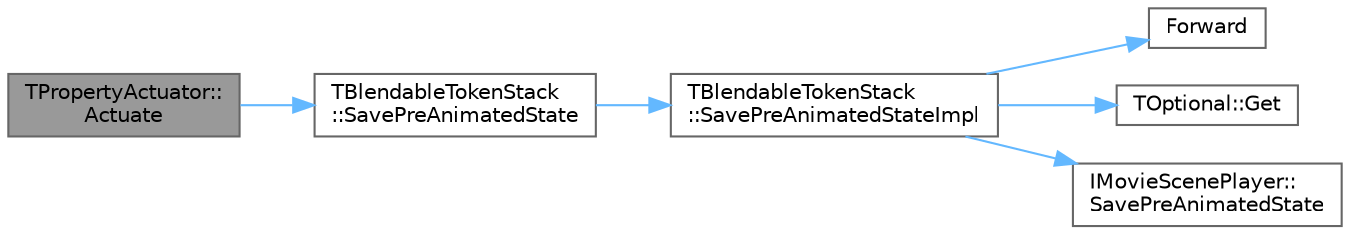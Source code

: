 digraph "TPropertyActuator::Actuate"
{
 // INTERACTIVE_SVG=YES
 // LATEX_PDF_SIZE
  bgcolor="transparent";
  edge [fontname=Helvetica,fontsize=10,labelfontname=Helvetica,labelfontsize=10];
  node [fontname=Helvetica,fontsize=10,shape=box,height=0.2,width=0.4];
  rankdir="LR";
  Node1 [id="Node000001",label="TPropertyActuator::\lActuate",height=0.2,width=0.4,color="gray40", fillcolor="grey60", style="filled", fontcolor="black",tooltip=" "];
  Node1 -> Node2 [id="edge1_Node000001_Node000002",color="steelblue1",style="solid",tooltip=" "];
  Node2 [id="Node000002",label="TBlendableTokenStack\l::SavePreAnimatedState",height=0.2,width=0.4,color="grey40", fillcolor="white", style="filled",URL="$dd/d62/structTBlendableTokenStack.html#a3e0e57d982c4ae65dd1b1dfb6288a206",tooltip="Helper function for saving pre-animated state for all entites that want RestoreState and relate to th..."];
  Node2 -> Node3 [id="edge2_Node000002_Node000003",color="steelblue1",style="solid",tooltip=" "];
  Node3 [id="Node000003",label="TBlendableTokenStack\l::SavePreAnimatedStateImpl",height=0.2,width=0.4,color="grey40", fillcolor="white", style="filled",URL="$dd/d62/structTBlendableTokenStack.html#a943c9ee3dec6f8d2f4ca88a4b22d94d2",tooltip=" "];
  Node3 -> Node4 [id="edge3_Node000003_Node000004",color="steelblue1",style="solid",tooltip=" "];
  Node4 [id="Node000004",label="Forward",height=0.2,width=0.4,color="grey40", fillcolor="white", style="filled",URL="$d4/d24/UnrealTemplate_8h.html#a68f280c1d561a8899a1e9e3ea8405d00",tooltip="Forward will cast a reference to an rvalue reference."];
  Node3 -> Node5 [id="edge4_Node000003_Node000005",color="steelblue1",style="solid",tooltip=" "];
  Node5 [id="Node000005",label="TOptional::Get",height=0.2,width=0.4,color="grey40", fillcolor="white", style="filled",URL="$d7/d70/structTOptional.html#ae27729b271e4444e0ea817c19e367411",tooltip=" "];
  Node3 -> Node6 [id="edge5_Node000003_Node000006",color="steelblue1",style="solid",tooltip=" "];
  Node6 [id="Node000006",label="IMovieScenePlayer::\lSavePreAnimatedState",height=0.2,width=0.4,color="grey40", fillcolor="white", style="filled",URL="$dc/d16/classIMovieScenePlayer.html#aa806ed427772174c40f54ac5b0f1316a",tooltip="Attempt to save specific state for the specified token state before it animates an object."];
}
